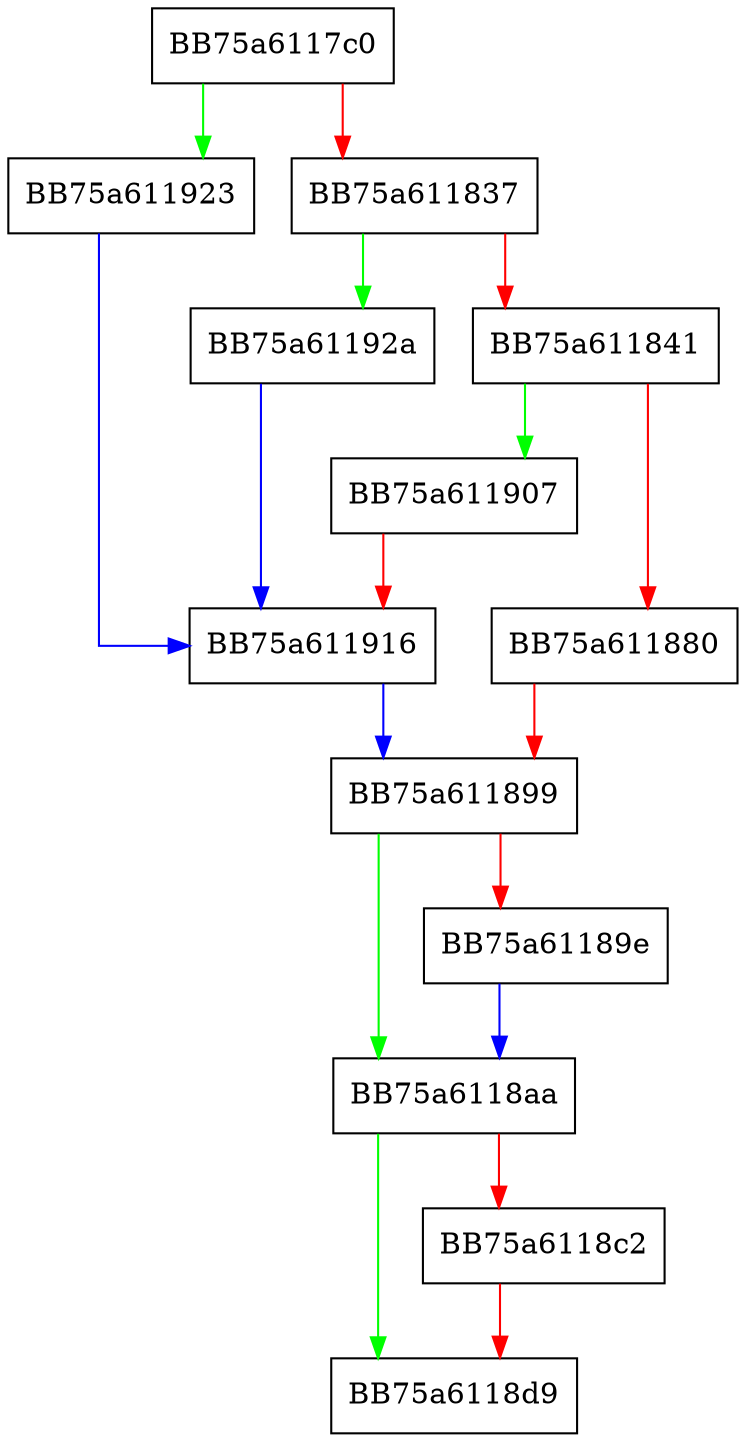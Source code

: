 digraph ADVAPI32_DLL_RegOpenKeyExW {
  node [shape="box"];
  graph [splines=ortho];
  BB75a6117c0 -> BB75a611923 [color="green"];
  BB75a6117c0 -> BB75a611837 [color="red"];
  BB75a611837 -> BB75a61192a [color="green"];
  BB75a611837 -> BB75a611841 [color="red"];
  BB75a611841 -> BB75a611907 [color="green"];
  BB75a611841 -> BB75a611880 [color="red"];
  BB75a611880 -> BB75a611899 [color="red"];
  BB75a611899 -> BB75a6118aa [color="green"];
  BB75a611899 -> BB75a61189e [color="red"];
  BB75a61189e -> BB75a6118aa [color="blue"];
  BB75a6118aa -> BB75a6118d9 [color="green"];
  BB75a6118aa -> BB75a6118c2 [color="red"];
  BB75a6118c2 -> BB75a6118d9 [color="red"];
  BB75a611907 -> BB75a611916 [color="red"];
  BB75a611916 -> BB75a611899 [color="blue"];
  BB75a611923 -> BB75a611916 [color="blue"];
  BB75a61192a -> BB75a611916 [color="blue"];
}